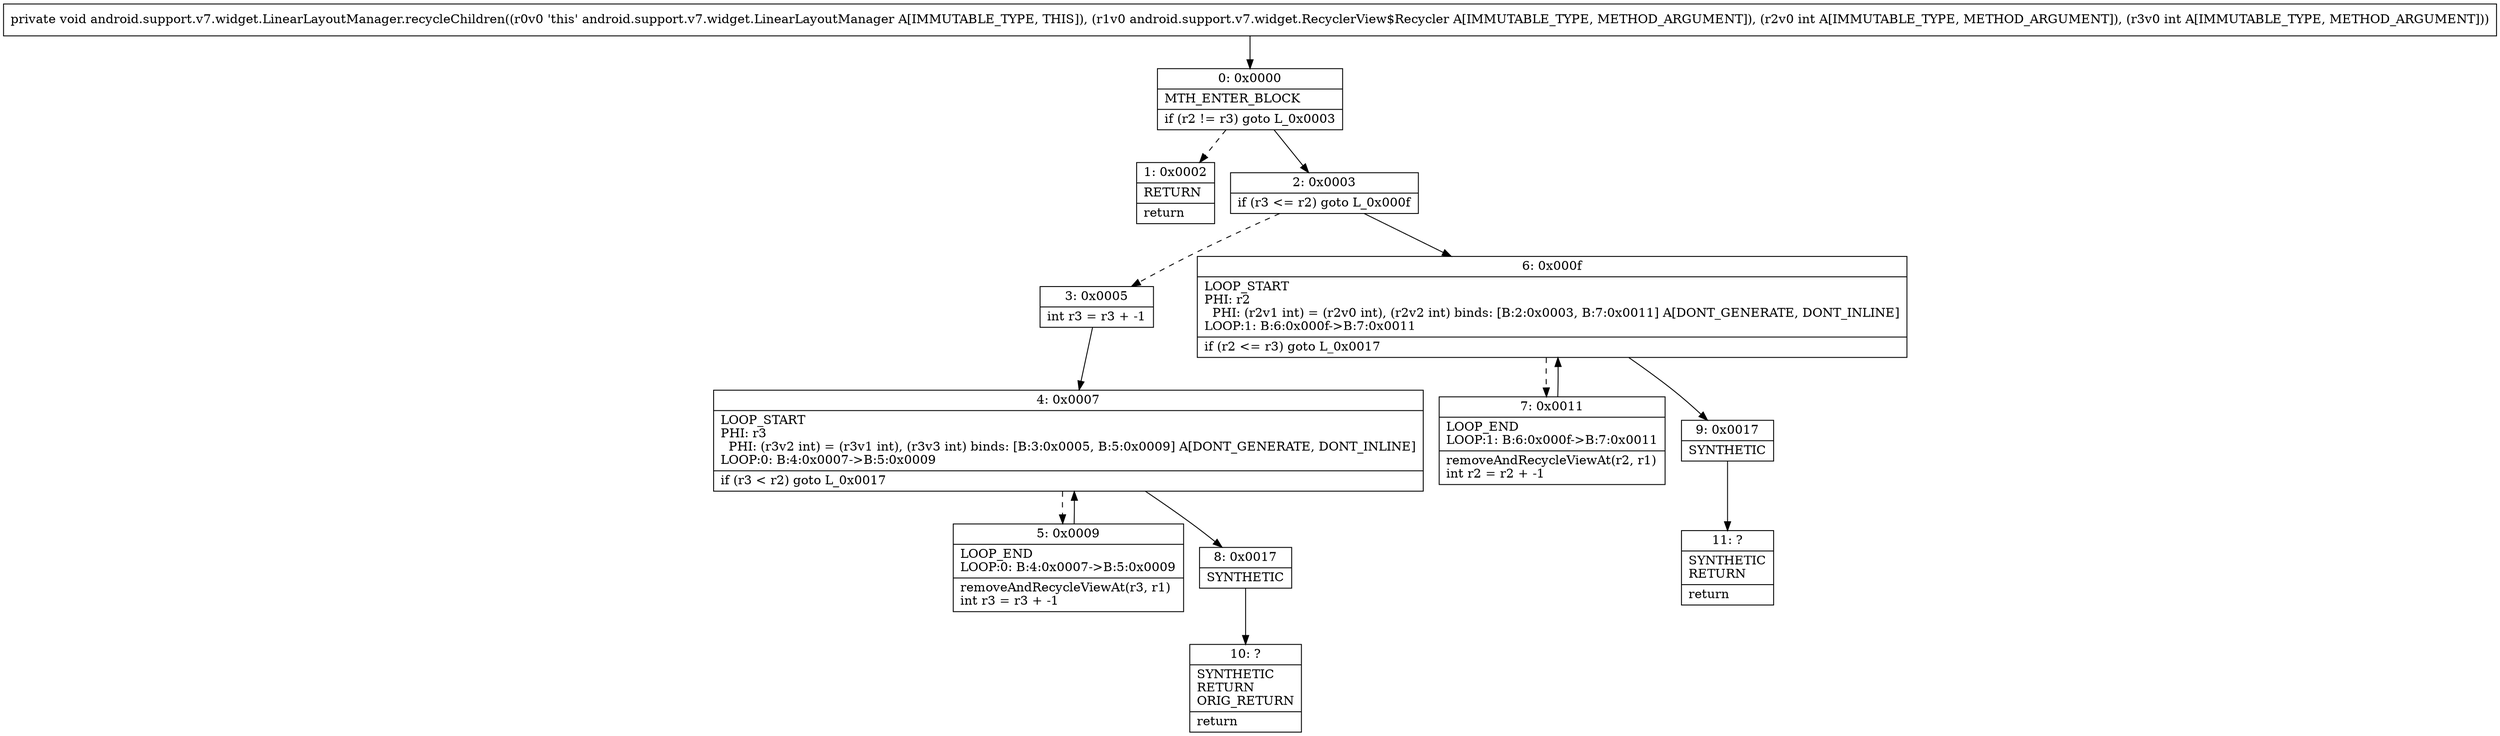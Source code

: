 digraph "CFG forandroid.support.v7.widget.LinearLayoutManager.recycleChildren(Landroid\/support\/v7\/widget\/RecyclerView$Recycler;II)V" {
Node_0 [shape=record,label="{0\:\ 0x0000|MTH_ENTER_BLOCK\l|if (r2 != r3) goto L_0x0003\l}"];
Node_1 [shape=record,label="{1\:\ 0x0002|RETURN\l|return\l}"];
Node_2 [shape=record,label="{2\:\ 0x0003|if (r3 \<= r2) goto L_0x000f\l}"];
Node_3 [shape=record,label="{3\:\ 0x0005|int r3 = r3 + \-1\l}"];
Node_4 [shape=record,label="{4\:\ 0x0007|LOOP_START\lPHI: r3 \l  PHI: (r3v2 int) = (r3v1 int), (r3v3 int) binds: [B:3:0x0005, B:5:0x0009] A[DONT_GENERATE, DONT_INLINE]\lLOOP:0: B:4:0x0007\-\>B:5:0x0009\l|if (r3 \< r2) goto L_0x0017\l}"];
Node_5 [shape=record,label="{5\:\ 0x0009|LOOP_END\lLOOP:0: B:4:0x0007\-\>B:5:0x0009\l|removeAndRecycleViewAt(r3, r1)\lint r3 = r3 + \-1\l}"];
Node_6 [shape=record,label="{6\:\ 0x000f|LOOP_START\lPHI: r2 \l  PHI: (r2v1 int) = (r2v0 int), (r2v2 int) binds: [B:2:0x0003, B:7:0x0011] A[DONT_GENERATE, DONT_INLINE]\lLOOP:1: B:6:0x000f\-\>B:7:0x0011\l|if (r2 \<= r3) goto L_0x0017\l}"];
Node_7 [shape=record,label="{7\:\ 0x0011|LOOP_END\lLOOP:1: B:6:0x000f\-\>B:7:0x0011\l|removeAndRecycleViewAt(r2, r1)\lint r2 = r2 + \-1\l}"];
Node_8 [shape=record,label="{8\:\ 0x0017|SYNTHETIC\l}"];
Node_9 [shape=record,label="{9\:\ 0x0017|SYNTHETIC\l}"];
Node_10 [shape=record,label="{10\:\ ?|SYNTHETIC\lRETURN\lORIG_RETURN\l|return\l}"];
Node_11 [shape=record,label="{11\:\ ?|SYNTHETIC\lRETURN\l|return\l}"];
MethodNode[shape=record,label="{private void android.support.v7.widget.LinearLayoutManager.recycleChildren((r0v0 'this' android.support.v7.widget.LinearLayoutManager A[IMMUTABLE_TYPE, THIS]), (r1v0 android.support.v7.widget.RecyclerView$Recycler A[IMMUTABLE_TYPE, METHOD_ARGUMENT]), (r2v0 int A[IMMUTABLE_TYPE, METHOD_ARGUMENT]), (r3v0 int A[IMMUTABLE_TYPE, METHOD_ARGUMENT])) }"];
MethodNode -> Node_0;
Node_0 -> Node_1[style=dashed];
Node_0 -> Node_2;
Node_2 -> Node_3[style=dashed];
Node_2 -> Node_6;
Node_3 -> Node_4;
Node_4 -> Node_5[style=dashed];
Node_4 -> Node_8;
Node_5 -> Node_4;
Node_6 -> Node_7[style=dashed];
Node_6 -> Node_9;
Node_7 -> Node_6;
Node_8 -> Node_10;
Node_9 -> Node_11;
}

